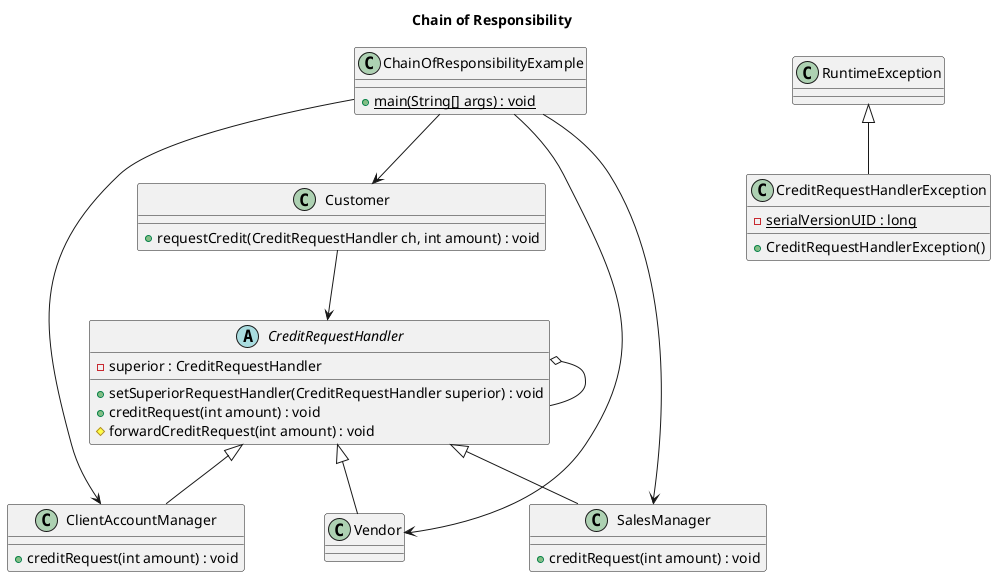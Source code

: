 

@startuml
	title  Chain of Responsibility
	abstract class CreditRequestHandler {
		-superior : CreditRequestHandler
		+setSuperiorRequestHandler(CreditRequestHandler superior) : void
		+creditRequest(int amount) : void
		#forwardCreditRequest(int amount) : void
	}
	
	class ClientAccountManager {
		+creditRequest(int amount) : void
	}
	
	class Vendor {
	}
	
	class SalesManager {
		+creditRequest(int amount) : void
	}
	
	class Customer {
		+requestCredit(CreditRequestHandler ch, int amount) : void
	}
	
	class CreditRequestHandlerException {
		-{static} serialVersionUID : long
		+CreditRequestHandlerException()
	}
	class RuntimeException {
	}
	
	class ChainOfResponsibilityExample {
		+{static} main(String[] args) : void
	}
	
	RuntimeException <|-- CreditRequestHandlerException
	CreditRequestHandler <|-- SalesManager
	CreditRequestHandler <|-- Vendor
	CreditRequestHandler <|-- ClientAccountManager
	CreditRequestHandler o-- CreditRequestHandler
	
	Customer -down-> CreditRequestHandler
	ChainOfResponsibilityExample -down-> ClientAccountManager
	ChainOfResponsibilityExample -down-> Customer
	ChainOfResponsibilityExample -down-> Vendor
	ChainOfResponsibilityExample -down-> SalesManager
@enduml

